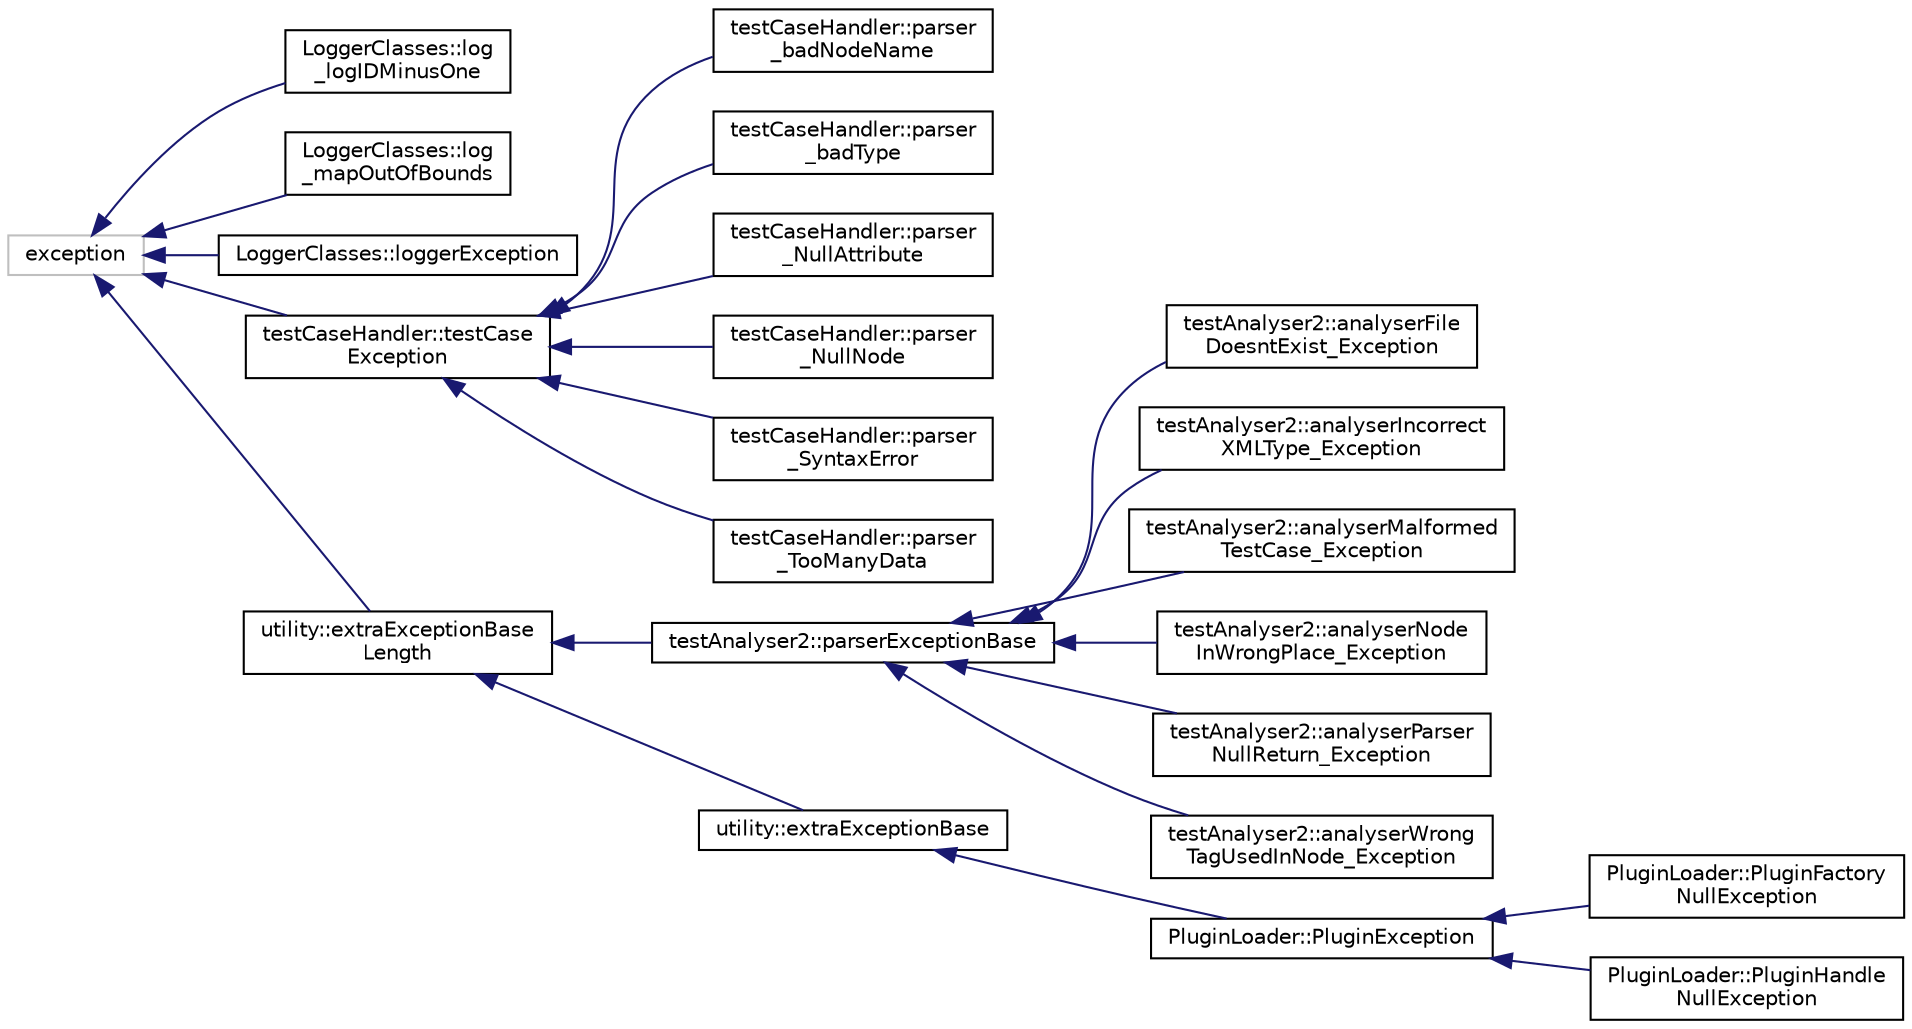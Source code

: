 digraph "Graphical Class Hierarchy"
{
 // INTERACTIVE_SVG=YES
 // LATEX_PDF_SIZE
  edge [fontname="Helvetica",fontsize="10",labelfontname="Helvetica",labelfontsize="10"];
  node [fontname="Helvetica",fontsize="10",shape=record];
  rankdir="LR";
  Node78 [label="exception",height=0.2,width=0.4,color="grey75", fillcolor="white", style="filled",tooltip=" "];
  Node78 -> Node0 [dir="back",color="midnightblue",fontsize="10",style="solid",fontname="Helvetica"];
  Node0 [label="LoggerClasses::log\l_logIDMinusOne",height=0.2,width=0.4,color="black", fillcolor="white", style="filled",URL="$d2/d9e/classLoggerClasses_1_1log__logIDMinusOne.html",tooltip=" "];
  Node78 -> Node80 [dir="back",color="midnightblue",fontsize="10",style="solid",fontname="Helvetica"];
  Node80 [label="LoggerClasses::log\l_mapOutOfBounds",height=0.2,width=0.4,color="black", fillcolor="white", style="filled",URL="$d7/da4/classLoggerClasses_1_1log__mapOutOfBounds.html",tooltip=" "];
  Node78 -> Node81 [dir="back",color="midnightblue",fontsize="10",style="solid",fontname="Helvetica"];
  Node81 [label="LoggerClasses::loggerException",height=0.2,width=0.4,color="black", fillcolor="white", style="filled",URL="$d1/dfa/classLoggerClasses_1_1loggerException.html",tooltip=" "];
  Node78 -> Node82 [dir="back",color="midnightblue",fontsize="10",style="solid",fontname="Helvetica"];
  Node82 [label="testCaseHandler::testCase\lException",height=0.2,width=0.4,color="black", fillcolor="white", style="filled",URL="$d1/d38/classtestCaseHandler_1_1testCaseException.html",tooltip=" "];
  Node82 -> Node83 [dir="back",color="midnightblue",fontsize="10",style="solid",fontname="Helvetica"];
  Node83 [label="testCaseHandler::parser\l_badNodeName",height=0.2,width=0.4,color="black", fillcolor="white", style="filled",URL="$dc/d67/classtestCaseHandler_1_1parser__badNodeName.html",tooltip=" "];
  Node82 -> Node84 [dir="back",color="midnightblue",fontsize="10",style="solid",fontname="Helvetica"];
  Node84 [label="testCaseHandler::parser\l_badType",height=0.2,width=0.4,color="black", fillcolor="white", style="filled",URL="$d1/d9f/classtestCaseHandler_1_1parser__badType.html",tooltip=" "];
  Node82 -> Node85 [dir="back",color="midnightblue",fontsize="10",style="solid",fontname="Helvetica"];
  Node85 [label="testCaseHandler::parser\l_NullAttribute",height=0.2,width=0.4,color="black", fillcolor="white", style="filled",URL="$de/d23/classtestCaseHandler_1_1parser__NullAttribute.html",tooltip=" "];
  Node82 -> Node86 [dir="back",color="midnightblue",fontsize="10",style="solid",fontname="Helvetica"];
  Node86 [label="testCaseHandler::parser\l_NullNode",height=0.2,width=0.4,color="black", fillcolor="white", style="filled",URL="$dc/dcd/classtestCaseHandler_1_1parser__NullNode.html",tooltip=" "];
  Node82 -> Node87 [dir="back",color="midnightblue",fontsize="10",style="solid",fontname="Helvetica"];
  Node87 [label="testCaseHandler::parser\l_SyntaxError",height=0.2,width=0.4,color="black", fillcolor="white", style="filled",URL="$d2/d34/classtestCaseHandler_1_1parser__SyntaxError.html",tooltip=" "];
  Node82 -> Node88 [dir="back",color="midnightblue",fontsize="10",style="solid",fontname="Helvetica"];
  Node88 [label="testCaseHandler::parser\l_TooManyData",height=0.2,width=0.4,color="black", fillcolor="white", style="filled",URL="$d8/d68/classtestCaseHandler_1_1parser__TooManyData.html",tooltip=" "];
  Node78 -> Node89 [dir="back",color="midnightblue",fontsize="10",style="solid",fontname="Helvetica"];
  Node89 [label="utility::extraExceptionBase\lLength",height=0.2,width=0.4,color="black", fillcolor="white", style="filled",URL="$de/d02/classutility_1_1extraExceptionBaseLength.html",tooltip="Base analyser exception class."];
  Node89 -> Node90 [dir="back",color="midnightblue",fontsize="10",style="solid",fontname="Helvetica"];
  Node90 [label="testAnalyser2::parserExceptionBase",height=0.2,width=0.4,color="black", fillcolor="white", style="filled",URL="$d9/df9/classtestAnalyser2_1_1parserExceptionBase.html",tooltip=" "];
  Node90 -> Node91 [dir="back",color="midnightblue",fontsize="10",style="solid",fontname="Helvetica"];
  Node91 [label="testAnalyser2::analyserFile\lDoesntExist_Exception",height=0.2,width=0.4,color="black", fillcolor="white", style="filled",URL="$d5/dcb/classtestAnalyser2_1_1analyserFileDoesntExist__Exception.html",tooltip="An incorrect node/tag pair has been given."];
  Node90 -> Node92 [dir="back",color="midnightblue",fontsize="10",style="solid",fontname="Helvetica"];
  Node92 [label="testAnalyser2::analyserIncorrect\lXMLType_Exception",height=0.2,width=0.4,color="black", fillcolor="white", style="filled",URL="$d0/d9c/classtestAnalyser2_1_1analyserIncorrectXMLType__Exception.html",tooltip="If the rapid_xml::node type is incorrect at that time."];
  Node90 -> Node93 [dir="back",color="midnightblue",fontsize="10",style="solid",fontname="Helvetica"];
  Node93 [label="testAnalyser2::analyserMalformed\lTestCase_Exception",height=0.2,width=0.4,color="black", fillcolor="white", style="filled",URL="$d9/dc3/classtestAnalyser2_1_1analyserMalformedTestCase__Exception.html",tooltip="Malformed testcase."];
  Node90 -> Node94 [dir="back",color="midnightblue",fontsize="10",style="solid",fontname="Helvetica"];
  Node94 [label="testAnalyser2::analyserNode\lInWrongPlace_Exception",height=0.2,width=0.4,color="black", fillcolor="white", style="filled",URL="$db/d5f/classtestAnalyser2_1_1analyserNodeInWrongPlace__Exception.html",tooltip="The node just found is not at all in the correct place/between the correct tags e...."];
  Node90 -> Node95 [dir="back",color="midnightblue",fontsize="10",style="solid",fontname="Helvetica"];
  Node95 [label="testAnalyser2::analyserParser\lNullReturn_Exception",height=0.2,width=0.4,color="black", fillcolor="white", style="filled",URL="$d7/ddc/classtestAnalyser2_1_1analyserParserNullReturn__Exception.html",tooltip="The parser has returned a NULL value."];
  Node90 -> Node96 [dir="back",color="midnightblue",fontsize="10",style="solid",fontname="Helvetica"];
  Node96 [label="testAnalyser2::analyserWrong\lTagUsedInNode_Exception",height=0.2,width=0.4,color="black", fillcolor="white", style="filled",URL="$d6/df5/classtestAnalyser2_1_1analyserWrongTagUsedInNode__Exception.html",tooltip="An incorrect node/tag pair has been given."];
  Node89 -> Node97 [dir="back",color="midnightblue",fontsize="10",style="solid",fontname="Helvetica"];
  Node97 [label="utility::extraExceptionBase",height=0.2,width=0.4,color="black", fillcolor="white", style="filled",URL="$d5/d78/classutility_1_1extraExceptionBase.html",tooltip="PluginException base class for handling the dlError ro any other extras."];
  Node97 -> Node98 [dir="back",color="midnightblue",fontsize="10",style="solid",fontname="Helvetica"];
  Node98 [label="PluginLoader::PluginException",height=0.2,width=0.4,color="black", fillcolor="white", style="filled",URL="$d3/dab/classPluginLoader_1_1PluginException.html",tooltip=" "];
  Node98 -> Node99 [dir="back",color="midnightblue",fontsize="10",style="solid",fontname="Helvetica"];
  Node99 [label="PluginLoader::PluginFactory\lNullException",height=0.2,width=0.4,color="black", fillcolor="white", style="filled",URL="$da/dd0/classPluginLoader_1_1PluginFactoryNullException.html",tooltip="The plugin has returned NULL when finding the factory symbol."];
  Node98 -> Node100 [dir="back",color="midnightblue",fontsize="10",style="solid",fontname="Helvetica"];
  Node100 [label="PluginLoader::PluginHandle\lNullException",height=0.2,width=0.4,color="black", fillcolor="white", style="filled",URL="$d4/d54/classPluginLoader_1_1PluginHandleNullException.html",tooltip="The plugin handle has returned NULL (The plugin cannot be opened)"];
}
